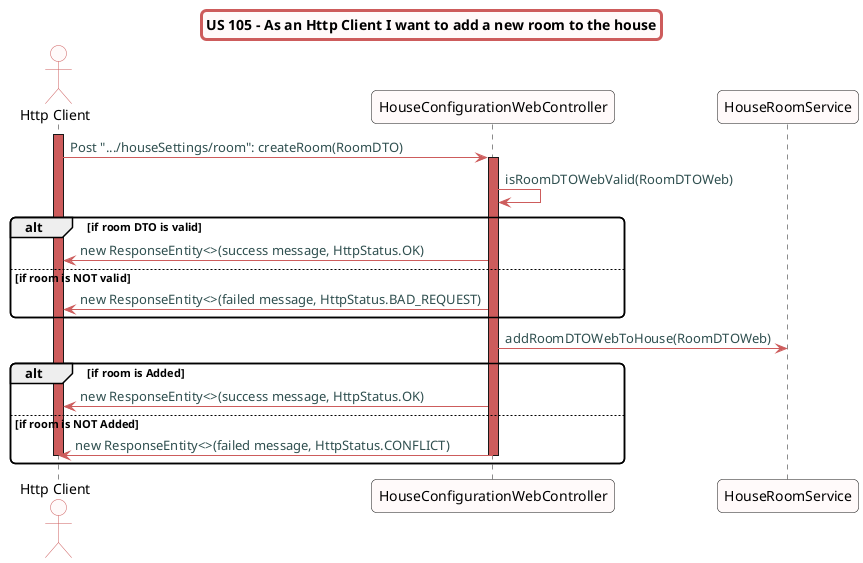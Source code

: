 @startuml
skinparam titleBorderRoundCorner 10
skinparam titleBorderThickness 3
skinparam titleBorderColor indianred
skinparam titleBackgroundColor snow
skinparam FontName quicksand

skinparam actor {
 	BorderColor indianred
 	backgroundColor Snow
 	}

 skinparam sequence {
 	LifeLineBackgroundColor indianred
 	ParticipantBackgroundColor snow
}

 skinparam roundcorner 10

 skinparam component {
   arrowThickness 1
   ArrowFontName Verdana
   ArrowColor indianred
   ArrowFontColor darkslategrey
 }
title US 105 - As an Http Client I want to add a new room to the house

actor "Http Client"
activate "Http Client"
"Http Client" -> "HouseConfigurationWebController":  Post ".../houseSettings/room": createRoom(RoomDTO)
activate "HouseConfigurationWebController"
"HouseConfigurationWebController" -> "HouseConfigurationWebController": isRoomDTOWebValid(RoomDTOWeb)
alt if room DTO is valid
"HouseConfigurationWebController" -> "Http Client": new ResponseEntity<>(success message, HttpStatus.OK)
else if room is NOT valid
"HouseConfigurationWebController" -> "Http Client": new ResponseEntity<>(failed message, HttpStatus.BAD_REQUEST)
end

"HouseConfigurationWebController" -> "HouseRoomService": addRoomDTOWebToHouse(RoomDTOWeb)

alt if room is Added
"HouseConfigurationWebController" -> "Http Client": new ResponseEntity<>(success message, HttpStatus.OK)
else if room is NOT Added
"HouseConfigurationWebController" -> "Http Client": new ResponseEntity<>(failed message, HttpStatus.CONFLICT)
deactivate "HouseConfigurationWebController"
deactivate "Http Client"
end
@enduml